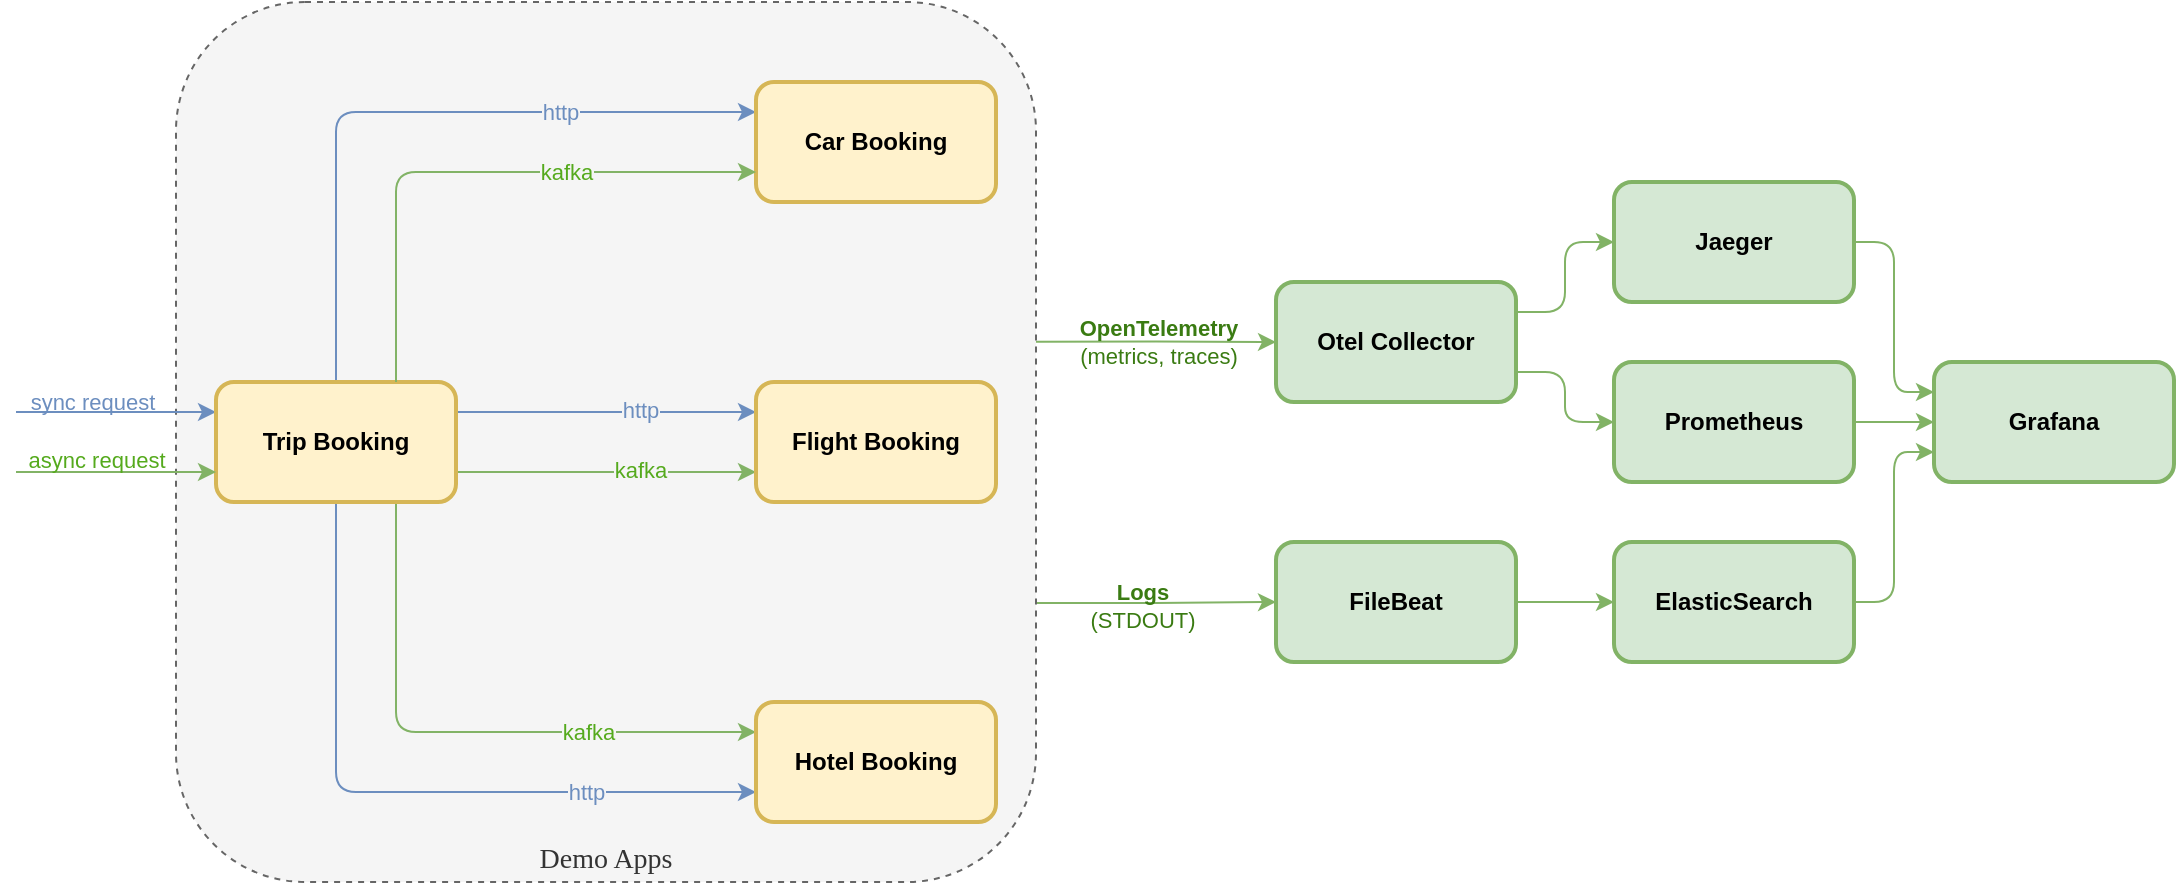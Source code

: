 <mxfile version="26.0.16" pages="2">
  <diagram name="light" id="LQ9MI25q9X63nikaUWuX">
    <mxGraphModel dx="1201" dy="867" grid="1" gridSize="10" guides="1" tooltips="1" connect="1" arrows="1" fold="1" page="1" pageScale="1" pageWidth="1169" pageHeight="827" background="none" math="0" shadow="0">
      <root>
        <mxCell id="0" />
        <mxCell id="1" parent="0" />
        <mxCell id="iZCHKtv3HtPBVuqG4Dow-41" style="edgeStyle=orthogonalEdgeStyle;rounded=0;orthogonalLoop=1;jettySize=auto;html=1;entryX=0;entryY=0.5;entryDx=0;entryDy=0;exitX=1;exitY=0.386;exitDx=0;exitDy=0;exitPerimeter=0;fillColor=#d5e8d4;strokeColor=#82b366;" parent="1" source="iZCHKtv3HtPBVuqG4Dow-5" target="iZCHKtv3HtPBVuqG4Dow-26" edge="1">
          <mxGeometry relative="1" as="geometry" />
        </mxCell>
        <mxCell id="iZCHKtv3HtPBVuqG4Dow-43" value="&lt;b&gt;OpenTelemetry&lt;/b&gt;&lt;br&gt;(metrics, traces)" style="edgeLabel;html=1;align=center;verticalAlign=middle;resizable=0;points=[];fontColor=#3A7B12;labelBackgroundColor=none;" parent="iZCHKtv3HtPBVuqG4Dow-41" vertex="1" connectable="0">
          <mxGeometry x="-0.259" relative="1" as="geometry">
            <mxPoint x="16" as="offset" />
          </mxGeometry>
        </mxCell>
        <mxCell id="iZCHKtv3HtPBVuqG4Dow-42" style="edgeStyle=orthogonalEdgeStyle;rounded=0;orthogonalLoop=1;jettySize=auto;html=1;entryX=0;entryY=0.5;entryDx=0;entryDy=0;exitX=1;exitY=0.683;exitDx=0;exitDy=0;exitPerimeter=0;fillColor=#d5e8d4;strokeColor=#82b366;" parent="1" source="iZCHKtv3HtPBVuqG4Dow-5" target="iZCHKtv3HtPBVuqG4Dow-27" edge="1">
          <mxGeometry relative="1" as="geometry" />
        </mxCell>
        <mxCell id="iZCHKtv3HtPBVuqG4Dow-44" value="&lt;b&gt;Logs&lt;br&gt;&lt;/b&gt;(STDOUT)" style="edgeLabel;html=1;align=center;verticalAlign=middle;resizable=0;points=[];fontColor=#3A7B12;labelBackgroundColor=none;" parent="iZCHKtv3HtPBVuqG4Dow-42" vertex="1" connectable="0">
          <mxGeometry x="-0.131" y="-1" relative="1" as="geometry">
            <mxPoint as="offset" />
          </mxGeometry>
        </mxCell>
        <mxCell id="iZCHKtv3HtPBVuqG4Dow-5" value="Demo Apps" style="rounded=1;whiteSpace=wrap;html=1;glass=0;verticalAlign=bottom;fontFamily=Comic Sans MS;fillColor=#f5f5f5;fontColor=#333333;strokeColor=#666666;dashed=1;fontSize=14;" parent="1" vertex="1">
          <mxGeometry x="170" y="150" width="430" height="440" as="geometry" />
        </mxCell>
        <mxCell id="iZCHKtv3HtPBVuqG4Dow-10" style="edgeStyle=orthogonalEdgeStyle;rounded=1;orthogonalLoop=1;jettySize=auto;html=1;entryX=0;entryY=0.25;entryDx=0;entryDy=0;curved=0;exitX=0.5;exitY=0;exitDx=0;exitDy=0;fillColor=#dae8fc;strokeColor=#6c8ebf;" parent="1" source="iZCHKtv3HtPBVuqG4Dow-6" target="iZCHKtv3HtPBVuqG4Dow-7" edge="1">
          <mxGeometry relative="1" as="geometry" />
        </mxCell>
        <mxCell id="iZCHKtv3HtPBVuqG4Dow-14" value="http" style="edgeLabel;html=1;align=center;verticalAlign=middle;resizable=0;points=[];fontColor=#6C8EBF;labelBackgroundColor=light-dark(#f5f5f5, #ededed);" parent="iZCHKtv3HtPBVuqG4Dow-10" vertex="1" connectable="0">
          <mxGeometry x="0.428" relative="1" as="geometry">
            <mxPoint as="offset" />
          </mxGeometry>
        </mxCell>
        <mxCell id="iZCHKtv3HtPBVuqG4Dow-11" style="edgeStyle=orthogonalEdgeStyle;rounded=1;orthogonalLoop=1;jettySize=auto;html=1;entryX=0;entryY=0.75;entryDx=0;entryDy=0;curved=0;exitX=0.5;exitY=1;exitDx=0;exitDy=0;fillColor=#dae8fc;strokeColor=#6c8ebf;" parent="1" source="iZCHKtv3HtPBVuqG4Dow-6" target="iZCHKtv3HtPBVuqG4Dow-9" edge="1">
          <mxGeometry relative="1" as="geometry" />
        </mxCell>
        <mxCell id="iZCHKtv3HtPBVuqG4Dow-17" value="http" style="edgeLabel;html=1;align=center;verticalAlign=middle;resizable=0;points=[];fontColor=#6C8EBF;labelBackgroundColor=light-dark(#f5f5f5, #ededed);" parent="iZCHKtv3HtPBVuqG4Dow-11" vertex="1" connectable="0">
          <mxGeometry x="0.52" relative="1" as="geometry">
            <mxPoint as="offset" />
          </mxGeometry>
        </mxCell>
        <mxCell id="iZCHKtv3HtPBVuqG4Dow-15" style="edgeStyle=orthogonalEdgeStyle;rounded=1;orthogonalLoop=1;jettySize=auto;html=1;entryX=0;entryY=0.25;entryDx=0;entryDy=0;exitX=0.75;exitY=1;exitDx=0;exitDy=0;curved=0;fillColor=#d5e8d4;strokeColor=#82b366;" parent="1" source="iZCHKtv3HtPBVuqG4Dow-6" target="iZCHKtv3HtPBVuqG4Dow-9" edge="1">
          <mxGeometry relative="1" as="geometry" />
        </mxCell>
        <mxCell id="iZCHKtv3HtPBVuqG4Dow-16" value="kafka" style="edgeLabel;html=1;align=center;verticalAlign=middle;resizable=0;points=[];fontColor=#55AA1D;labelBackgroundColor=light-dark(#f5f5f5, #ededed);" parent="iZCHKtv3HtPBVuqG4Dow-15" vertex="1" connectable="0">
          <mxGeometry x="0.429" relative="1" as="geometry">
            <mxPoint as="offset" />
          </mxGeometry>
        </mxCell>
        <mxCell id="iZCHKtv3HtPBVuqG4Dow-18" style="edgeStyle=orthogonalEdgeStyle;rounded=0;orthogonalLoop=1;jettySize=auto;html=1;entryX=0;entryY=0.25;entryDx=0;entryDy=0;exitX=1;exitY=0.25;exitDx=0;exitDy=0;fillColor=#dae8fc;strokeColor=#6c8ebf;" parent="1" source="iZCHKtv3HtPBVuqG4Dow-6" target="iZCHKtv3HtPBVuqG4Dow-8" edge="1">
          <mxGeometry relative="1" as="geometry" />
        </mxCell>
        <mxCell id="iZCHKtv3HtPBVuqG4Dow-20" value="http" style="edgeLabel;html=1;align=center;verticalAlign=middle;resizable=0;points=[];fontColor=#6C8EBF;labelBackgroundColor=light-dark(#f5f5f5, #ededed);" parent="iZCHKtv3HtPBVuqG4Dow-18" vertex="1" connectable="0">
          <mxGeometry x="0.221" y="1" relative="1" as="geometry">
            <mxPoint as="offset" />
          </mxGeometry>
        </mxCell>
        <mxCell id="iZCHKtv3HtPBVuqG4Dow-19" style="edgeStyle=orthogonalEdgeStyle;rounded=0;orthogonalLoop=1;jettySize=auto;html=1;entryX=0;entryY=0.75;entryDx=0;entryDy=0;exitX=1;exitY=0.75;exitDx=0;exitDy=0;fillColor=#d5e8d4;strokeColor=#82b366;" parent="1" source="iZCHKtv3HtPBVuqG4Dow-6" target="iZCHKtv3HtPBVuqG4Dow-8" edge="1">
          <mxGeometry relative="1" as="geometry" />
        </mxCell>
        <mxCell id="iZCHKtv3HtPBVuqG4Dow-21" value="kafka" style="edgeLabel;html=1;align=center;verticalAlign=middle;resizable=0;points=[];fontColor=#55AA1D;labelBackgroundColor=light-dark(#f5f5f5, #ededed);" parent="iZCHKtv3HtPBVuqG4Dow-19" vertex="1" connectable="0">
          <mxGeometry x="0.221" y="1" relative="1" as="geometry">
            <mxPoint as="offset" />
          </mxGeometry>
        </mxCell>
        <mxCell id="iZCHKtv3HtPBVuqG4Dow-22" style="edgeStyle=orthogonalEdgeStyle;rounded=0;orthogonalLoop=1;jettySize=auto;html=1;exitX=0;exitY=0.25;exitDx=0;exitDy=0;endArrow=none;startFill=1;startArrow=classic;fillColor=#dae8fc;strokeColor=#6c8ebf;" parent="1" source="iZCHKtv3HtPBVuqG4Dow-6" edge="1">
          <mxGeometry relative="1" as="geometry">
            <mxPoint x="90" y="355" as="targetPoint" />
          </mxGeometry>
        </mxCell>
        <mxCell id="iZCHKtv3HtPBVuqG4Dow-24" value="&lt;font style=&quot;color: rgb(108, 142, 191);&quot;&gt;sync request&lt;/font&gt;" style="edgeLabel;html=1;align=center;verticalAlign=middle;resizable=0;points=[];labelBackgroundColor=none;" parent="iZCHKtv3HtPBVuqG4Dow-22" vertex="1" connectable="0">
          <mxGeometry x="0.446" y="-1" relative="1" as="geometry">
            <mxPoint x="10" y="-5" as="offset" />
          </mxGeometry>
        </mxCell>
        <mxCell id="iZCHKtv3HtPBVuqG4Dow-6" value="Trip Booking" style="rounded=1;whiteSpace=wrap;html=1;fillColor=#fff2cc;strokeColor=#d6b656;strokeWidth=2;fontStyle=1" parent="1" vertex="1">
          <mxGeometry x="190" y="340" width="120" height="60" as="geometry" />
        </mxCell>
        <mxCell id="iZCHKtv3HtPBVuqG4Dow-7" value="Car Booking" style="rounded=1;whiteSpace=wrap;html=1;fillColor=#fff2cc;strokeColor=#d6b656;strokeWidth=2;fontStyle=1" parent="1" vertex="1">
          <mxGeometry x="460" y="190" width="120" height="60" as="geometry" />
        </mxCell>
        <mxCell id="iZCHKtv3HtPBVuqG4Dow-8" value="Flight Booking" style="rounded=1;whiteSpace=wrap;html=1;fillColor=#fff2cc;strokeColor=#d6b656;strokeWidth=2;fontColor=default;fontStyle=1" parent="1" vertex="1">
          <mxGeometry x="460" y="340" width="120" height="60" as="geometry" />
        </mxCell>
        <mxCell id="iZCHKtv3HtPBVuqG4Dow-9" value="Hotel Booking" style="rounded=1;whiteSpace=wrap;html=1;fillColor=#fff2cc;strokeColor=#d6b656;strokeWidth=2;fontStyle=1" parent="1" vertex="1">
          <mxGeometry x="460" y="500" width="120" height="60" as="geometry" />
        </mxCell>
        <mxCell id="iZCHKtv3HtPBVuqG4Dow-12" style="edgeStyle=orthogonalEdgeStyle;rounded=1;orthogonalLoop=1;jettySize=auto;html=1;entryX=0;entryY=0.75;entryDx=0;entryDy=0;curved=0;exitX=0.75;exitY=0;exitDx=0;exitDy=0;fillColor=#d5e8d4;strokeColor=#82b366;" parent="1" source="iZCHKtv3HtPBVuqG4Dow-6" target="iZCHKtv3HtPBVuqG4Dow-7" edge="1">
          <mxGeometry relative="1" as="geometry">
            <mxPoint x="260" y="350" as="sourcePoint" />
            <mxPoint x="470" y="215" as="targetPoint" />
          </mxGeometry>
        </mxCell>
        <mxCell id="iZCHKtv3HtPBVuqG4Dow-13" value="kafka" style="edgeLabel;html=1;align=center;verticalAlign=middle;resizable=0;points=[];fontColor=#55AA1D;labelBackgroundColor=light-dark(#f5f5f5, #ededed);" parent="iZCHKtv3HtPBVuqG4Dow-12" vertex="1" connectable="0">
          <mxGeometry x="0.331" relative="1" as="geometry">
            <mxPoint as="offset" />
          </mxGeometry>
        </mxCell>
        <mxCell id="iZCHKtv3HtPBVuqG4Dow-23" style="rounded=0;orthogonalLoop=1;jettySize=auto;html=1;exitX=0;exitY=0.75;exitDx=0;exitDy=0;endArrow=none;startFill=1;startArrow=classic;fillColor=#d5e8d4;strokeColor=#82b366;fontColor=#55AA1D;" parent="1" source="iZCHKtv3HtPBVuqG4Dow-6" edge="1">
          <mxGeometry relative="1" as="geometry">
            <mxPoint x="90" y="385" as="targetPoint" />
            <mxPoint x="200" y="365" as="sourcePoint" />
          </mxGeometry>
        </mxCell>
        <mxCell id="iZCHKtv3HtPBVuqG4Dow-25" value="&lt;font style=&quot;color: rgb(85, 170, 29);&quot;&gt;async request&lt;/font&gt;" style="edgeLabel;html=1;align=center;verticalAlign=middle;resizable=0;points=[];labelBackgroundColor=none;" parent="iZCHKtv3HtPBVuqG4Dow-23" vertex="1" connectable="0">
          <mxGeometry x="0.131" y="-1" relative="1" as="geometry">
            <mxPoint x="-4" y="-5" as="offset" />
          </mxGeometry>
        </mxCell>
        <mxCell id="iZCHKtv3HtPBVuqG4Dow-35" style="edgeStyle=orthogonalEdgeStyle;rounded=1;orthogonalLoop=1;jettySize=auto;html=1;entryX=0;entryY=0.5;entryDx=0;entryDy=0;curved=0;exitX=1;exitY=0.25;exitDx=0;exitDy=0;fillColor=#d5e8d4;strokeColor=#82b366;" parent="1" source="iZCHKtv3HtPBVuqG4Dow-26" target="iZCHKtv3HtPBVuqG4Dow-28" edge="1">
          <mxGeometry relative="1" as="geometry" />
        </mxCell>
        <mxCell id="iZCHKtv3HtPBVuqG4Dow-36" style="edgeStyle=orthogonalEdgeStyle;rounded=1;orthogonalLoop=1;jettySize=auto;html=1;entryX=0;entryY=0.5;entryDx=0;entryDy=0;curved=0;exitX=1;exitY=0.75;exitDx=0;exitDy=0;fillColor=#d5e8d4;strokeColor=#82b366;" parent="1" source="iZCHKtv3HtPBVuqG4Dow-26" target="iZCHKtv3HtPBVuqG4Dow-29" edge="1">
          <mxGeometry relative="1" as="geometry" />
        </mxCell>
        <mxCell id="iZCHKtv3HtPBVuqG4Dow-26" value="Otel Collector" style="rounded=1;whiteSpace=wrap;html=1;fillColor=#d5e8d4;strokeColor=#82b366;strokeWidth=2;fontStyle=1" parent="1" vertex="1">
          <mxGeometry x="720" y="290" width="120" height="60" as="geometry" />
        </mxCell>
        <mxCell id="iZCHKtv3HtPBVuqG4Dow-37" style="edgeStyle=orthogonalEdgeStyle;rounded=0;orthogonalLoop=1;jettySize=auto;html=1;entryX=0;entryY=0.5;entryDx=0;entryDy=0;fillColor=#d5e8d4;strokeColor=#82b366;" parent="1" source="iZCHKtv3HtPBVuqG4Dow-27" target="iZCHKtv3HtPBVuqG4Dow-30" edge="1">
          <mxGeometry relative="1" as="geometry" />
        </mxCell>
        <mxCell id="iZCHKtv3HtPBVuqG4Dow-27" value="FileBeat" style="rounded=1;whiteSpace=wrap;html=1;fillColor=#d5e8d4;strokeColor=#82b366;strokeWidth=2;fontStyle=1" parent="1" vertex="1">
          <mxGeometry x="720" y="420" width="120" height="60" as="geometry" />
        </mxCell>
        <mxCell id="iZCHKtv3HtPBVuqG4Dow-38" style="edgeStyle=orthogonalEdgeStyle;rounded=1;orthogonalLoop=1;jettySize=auto;html=1;entryX=0;entryY=0.25;entryDx=0;entryDy=0;curved=0;fillColor=#d5e8d4;strokeColor=#82b366;" parent="1" source="iZCHKtv3HtPBVuqG4Dow-28" target="iZCHKtv3HtPBVuqG4Dow-31" edge="1">
          <mxGeometry relative="1" as="geometry" />
        </mxCell>
        <mxCell id="iZCHKtv3HtPBVuqG4Dow-28" value="Jaeger" style="rounded=1;whiteSpace=wrap;html=1;fillColor=#d5e8d4;strokeColor=#82b366;strokeWidth=2;fontStyle=1" parent="1" vertex="1">
          <mxGeometry x="889" y="240" width="120" height="60" as="geometry" />
        </mxCell>
        <mxCell id="iZCHKtv3HtPBVuqG4Dow-39" style="edgeStyle=orthogonalEdgeStyle;rounded=0;orthogonalLoop=1;jettySize=auto;html=1;entryX=0;entryY=0.5;entryDx=0;entryDy=0;fillColor=#d5e8d4;strokeColor=#82b366;" parent="1" source="iZCHKtv3HtPBVuqG4Dow-29" target="iZCHKtv3HtPBVuqG4Dow-31" edge="1">
          <mxGeometry relative="1" as="geometry" />
        </mxCell>
        <mxCell id="iZCHKtv3HtPBVuqG4Dow-29" value="Prometheus" style="rounded=1;whiteSpace=wrap;html=1;fillColor=#d5e8d4;strokeColor=#82b366;strokeWidth=2;fontStyle=1" parent="1" vertex="1">
          <mxGeometry x="889" y="330" width="120" height="60" as="geometry" />
        </mxCell>
        <mxCell id="iZCHKtv3HtPBVuqG4Dow-40" style="edgeStyle=orthogonalEdgeStyle;rounded=1;orthogonalLoop=1;jettySize=auto;html=1;entryX=0;entryY=0.75;entryDx=0;entryDy=0;curved=0;fillColor=#d5e8d4;strokeColor=#82b366;" parent="1" source="iZCHKtv3HtPBVuqG4Dow-30" target="iZCHKtv3HtPBVuqG4Dow-31" edge="1">
          <mxGeometry relative="1" as="geometry" />
        </mxCell>
        <mxCell id="iZCHKtv3HtPBVuqG4Dow-30" value="ElasticSearch" style="rounded=1;whiteSpace=wrap;html=1;fillColor=#d5e8d4;strokeColor=#82b366;strokeWidth=2;fontStyle=1" parent="1" vertex="1">
          <mxGeometry x="889" y="420" width="120" height="60" as="geometry" />
        </mxCell>
        <mxCell id="iZCHKtv3HtPBVuqG4Dow-31" value="Grafana" style="rounded=1;whiteSpace=wrap;html=1;fillColor=#d5e8d4;strokeColor=#82b366;strokeWidth=2;fontStyle=1" parent="1" vertex="1">
          <mxGeometry x="1049" y="330" width="120" height="60" as="geometry" />
        </mxCell>
      </root>
    </mxGraphModel>
  </diagram>
  <diagram name="dark" id="S8w8S7DUu0dYrCHYJywv">
    <mxGraphModel dx="1268" dy="916" grid="1" gridSize="10" guides="1" tooltips="1" connect="1" arrows="1" fold="1" page="1" pageScale="1" pageWidth="1169" pageHeight="827" background="none" math="0" shadow="0">
      <root>
        <mxCell id="12xlyDszhKsHknCrQ6EU-0" />
        <mxCell id="12xlyDszhKsHknCrQ6EU-1" parent="12xlyDszhKsHknCrQ6EU-0" />
        <mxCell id="12xlyDszhKsHknCrQ6EU-2" style="edgeStyle=orthogonalEdgeStyle;rounded=0;orthogonalLoop=1;jettySize=auto;html=1;entryX=0;entryY=0.5;entryDx=0;entryDy=0;exitX=1;exitY=0.386;exitDx=0;exitDy=0;exitPerimeter=0;fillColor=#d5e8d4;strokeColor=#82b366;" edge="1" parent="12xlyDszhKsHknCrQ6EU-1" source="12xlyDszhKsHknCrQ6EU-6" target="12xlyDszhKsHknCrQ6EU-29">
          <mxGeometry relative="1" as="geometry" />
        </mxCell>
        <mxCell id="12xlyDszhKsHknCrQ6EU-3" value="&lt;b&gt;OpenTelemetry&lt;/b&gt;&lt;br&gt;(metrics, traces)" style="edgeLabel;html=1;align=center;verticalAlign=middle;resizable=0;points=[];fontColor=#3A7B12;labelBackgroundColor=none;" vertex="1" connectable="0" parent="12xlyDszhKsHknCrQ6EU-2">
          <mxGeometry x="-0.259" relative="1" as="geometry">
            <mxPoint x="16" as="offset" />
          </mxGeometry>
        </mxCell>
        <mxCell id="12xlyDszhKsHknCrQ6EU-4" style="edgeStyle=orthogonalEdgeStyle;rounded=0;orthogonalLoop=1;jettySize=auto;html=1;entryX=0;entryY=0.5;entryDx=0;entryDy=0;exitX=1;exitY=0.683;exitDx=0;exitDy=0;exitPerimeter=0;fillColor=#d5e8d4;strokeColor=#82b366;" edge="1" parent="12xlyDszhKsHknCrQ6EU-1" source="12xlyDszhKsHknCrQ6EU-6" target="12xlyDszhKsHknCrQ6EU-31">
          <mxGeometry relative="1" as="geometry" />
        </mxCell>
        <mxCell id="12xlyDszhKsHknCrQ6EU-5" value="&lt;b&gt;Logs&lt;br&gt;&lt;/b&gt;(STDOUT)" style="edgeLabel;html=1;align=center;verticalAlign=middle;resizable=0;points=[];fontColor=#3A7B12;labelBackgroundColor=none;" vertex="1" connectable="0" parent="12xlyDszhKsHknCrQ6EU-4">
          <mxGeometry x="-0.131" y="-1" relative="1" as="geometry">
            <mxPoint as="offset" />
          </mxGeometry>
        </mxCell>
        <mxCell id="12xlyDszhKsHknCrQ6EU-6" value="Demo Apps" style="rounded=1;whiteSpace=wrap;html=1;glass=0;verticalAlign=bottom;fontFamily=Comic Sans MS;fillColor=#f5f5f5;fontColor=#2B2F3C;strokeColor=#666666;dashed=1;fontSize=14;labelBackgroundColor=none;fontStyle=1" vertex="1" parent="12xlyDszhKsHknCrQ6EU-1">
          <mxGeometry x="170" y="150" width="430" height="440" as="geometry" />
        </mxCell>
        <mxCell id="12xlyDszhKsHknCrQ6EU-7" style="edgeStyle=orthogonalEdgeStyle;rounded=1;orthogonalLoop=1;jettySize=auto;html=1;entryX=0;entryY=0.25;entryDx=0;entryDy=0;curved=0;exitX=0.5;exitY=0;exitDx=0;exitDy=0;fillColor=#dae8fc;strokeColor=#6c8ebf;" edge="1" parent="12xlyDszhKsHknCrQ6EU-1" source="12xlyDszhKsHknCrQ6EU-19" target="12xlyDszhKsHknCrQ6EU-20">
          <mxGeometry relative="1" as="geometry" />
        </mxCell>
        <mxCell id="12xlyDszhKsHknCrQ6EU-8" value="http" style="edgeLabel;html=1;align=center;verticalAlign=middle;resizable=0;points=[];fontColor=#6C8EBF;labelBackgroundColor=light-dark(#f5f5f5, #ededed);" vertex="1" connectable="0" parent="12xlyDszhKsHknCrQ6EU-7">
          <mxGeometry x="0.428" relative="1" as="geometry">
            <mxPoint as="offset" />
          </mxGeometry>
        </mxCell>
        <mxCell id="12xlyDszhKsHknCrQ6EU-9" style="edgeStyle=orthogonalEdgeStyle;rounded=1;orthogonalLoop=1;jettySize=auto;html=1;entryX=0;entryY=0.75;entryDx=0;entryDy=0;curved=0;exitX=0.5;exitY=1;exitDx=0;exitDy=0;fillColor=#dae8fc;strokeColor=#6c8ebf;" edge="1" parent="12xlyDszhKsHknCrQ6EU-1" source="12xlyDszhKsHknCrQ6EU-19" target="12xlyDszhKsHknCrQ6EU-22">
          <mxGeometry relative="1" as="geometry" />
        </mxCell>
        <mxCell id="12xlyDszhKsHknCrQ6EU-10" value="http" style="edgeLabel;html=1;align=center;verticalAlign=middle;resizable=0;points=[];fontColor=#6C8EBF;labelBackgroundColor=light-dark(#f5f5f5, #ededed);" vertex="1" connectable="0" parent="12xlyDszhKsHknCrQ6EU-9">
          <mxGeometry x="0.52" relative="1" as="geometry">
            <mxPoint as="offset" />
          </mxGeometry>
        </mxCell>
        <mxCell id="12xlyDszhKsHknCrQ6EU-11" style="edgeStyle=orthogonalEdgeStyle;rounded=1;orthogonalLoop=1;jettySize=auto;html=1;entryX=0;entryY=0.25;entryDx=0;entryDy=0;exitX=0.75;exitY=1;exitDx=0;exitDy=0;curved=0;fillColor=#d5e8d4;strokeColor=#82b366;" edge="1" parent="12xlyDszhKsHknCrQ6EU-1" source="12xlyDszhKsHknCrQ6EU-19" target="12xlyDszhKsHknCrQ6EU-22">
          <mxGeometry relative="1" as="geometry" />
        </mxCell>
        <mxCell id="12xlyDszhKsHknCrQ6EU-12" value="kafka" style="edgeLabel;html=1;align=center;verticalAlign=middle;resizable=0;points=[];fontColor=#55AA1D;labelBackgroundColor=light-dark(#f5f5f5, #ededed);" vertex="1" connectable="0" parent="12xlyDszhKsHknCrQ6EU-11">
          <mxGeometry x="0.429" relative="1" as="geometry">
            <mxPoint as="offset" />
          </mxGeometry>
        </mxCell>
        <mxCell id="12xlyDszhKsHknCrQ6EU-13" style="edgeStyle=orthogonalEdgeStyle;rounded=0;orthogonalLoop=1;jettySize=auto;html=1;entryX=0;entryY=0.25;entryDx=0;entryDy=0;exitX=1;exitY=0.25;exitDx=0;exitDy=0;fillColor=#dae8fc;strokeColor=#6c8ebf;" edge="1" parent="12xlyDszhKsHknCrQ6EU-1" source="12xlyDszhKsHknCrQ6EU-19" target="12xlyDszhKsHknCrQ6EU-21">
          <mxGeometry relative="1" as="geometry" />
        </mxCell>
        <mxCell id="12xlyDszhKsHknCrQ6EU-14" value="http" style="edgeLabel;html=1;align=center;verticalAlign=middle;resizable=0;points=[];fontColor=#6C8EBF;labelBackgroundColor=light-dark(#f5f5f5, #ededed);" vertex="1" connectable="0" parent="12xlyDszhKsHknCrQ6EU-13">
          <mxGeometry x="0.221" y="1" relative="1" as="geometry">
            <mxPoint as="offset" />
          </mxGeometry>
        </mxCell>
        <mxCell id="12xlyDszhKsHknCrQ6EU-15" style="edgeStyle=orthogonalEdgeStyle;rounded=0;orthogonalLoop=1;jettySize=auto;html=1;entryX=0;entryY=0.75;entryDx=0;entryDy=0;exitX=1;exitY=0.75;exitDx=0;exitDy=0;fillColor=#d5e8d4;strokeColor=#82b366;" edge="1" parent="12xlyDszhKsHknCrQ6EU-1" source="12xlyDszhKsHknCrQ6EU-19" target="12xlyDszhKsHknCrQ6EU-21">
          <mxGeometry relative="1" as="geometry" />
        </mxCell>
        <mxCell id="12xlyDszhKsHknCrQ6EU-16" value="kafka" style="edgeLabel;html=1;align=center;verticalAlign=middle;resizable=0;points=[];fontColor=#55AA1D;labelBackgroundColor=light-dark(#f5f5f5, #ededed);" vertex="1" connectable="0" parent="12xlyDszhKsHknCrQ6EU-15">
          <mxGeometry x="0.221" y="1" relative="1" as="geometry">
            <mxPoint as="offset" />
          </mxGeometry>
        </mxCell>
        <mxCell id="12xlyDszhKsHknCrQ6EU-17" style="edgeStyle=orthogonalEdgeStyle;rounded=0;orthogonalLoop=1;jettySize=auto;html=1;exitX=0;exitY=0.25;exitDx=0;exitDy=0;endArrow=none;startFill=1;startArrow=classic;fillColor=#dae8fc;strokeColor=#6c8ebf;" edge="1" parent="12xlyDszhKsHknCrQ6EU-1" source="12xlyDszhKsHknCrQ6EU-19">
          <mxGeometry relative="1" as="geometry">
            <mxPoint x="90" y="355" as="targetPoint" />
          </mxGeometry>
        </mxCell>
        <mxCell id="12xlyDszhKsHknCrQ6EU-18" value="&lt;font style=&quot;color: rgb(108, 142, 191);&quot;&gt;sync request&lt;/font&gt;" style="edgeLabel;html=1;align=center;verticalAlign=middle;resizable=0;points=[];labelBackgroundColor=none;" vertex="1" connectable="0" parent="12xlyDszhKsHknCrQ6EU-17">
          <mxGeometry x="0.446" y="-1" relative="1" as="geometry">
            <mxPoint x="9" y="-5" as="offset" />
          </mxGeometry>
        </mxCell>
        <mxCell id="12xlyDszhKsHknCrQ6EU-19" value="Trip Booking" style="rounded=1;whiteSpace=wrap;html=1;fillColor=#fff2cc;strokeColor=#d6b656;strokeWidth=2;fontColor=#2B2F3C;fontStyle=1" vertex="1" parent="12xlyDszhKsHknCrQ6EU-1">
          <mxGeometry x="190" y="340" width="120" height="60" as="geometry" />
        </mxCell>
        <mxCell id="12xlyDszhKsHknCrQ6EU-20" value="Car Booking" style="rounded=1;whiteSpace=wrap;html=1;fillColor=#fff2cc;strokeColor=#d6b656;strokeWidth=2;fontColor=#2B2F3C;fontStyle=1" vertex="1" parent="12xlyDszhKsHknCrQ6EU-1">
          <mxGeometry x="460" y="190" width="120" height="60" as="geometry" />
        </mxCell>
        <mxCell id="12xlyDszhKsHknCrQ6EU-21" value="Flight Booking" style="rounded=1;whiteSpace=wrap;html=1;fillColor=#fff2cc;strokeColor=#d6b656;strokeWidth=2;fontColor=#2B2F3C;fontStyle=1" vertex="1" parent="12xlyDszhKsHknCrQ6EU-1">
          <mxGeometry x="460" y="340" width="120" height="60" as="geometry" />
        </mxCell>
        <mxCell id="12xlyDszhKsHknCrQ6EU-22" value="Hotel Booking" style="rounded=1;whiteSpace=wrap;html=1;fillColor=#fff2cc;strokeColor=#d6b656;strokeWidth=2;fontColor=#2B2F3C;fontStyle=1" vertex="1" parent="12xlyDszhKsHknCrQ6EU-1">
          <mxGeometry x="460" y="500" width="120" height="60" as="geometry" />
        </mxCell>
        <mxCell id="12xlyDszhKsHknCrQ6EU-23" style="edgeStyle=orthogonalEdgeStyle;rounded=1;orthogonalLoop=1;jettySize=auto;html=1;entryX=0;entryY=0.75;entryDx=0;entryDy=0;curved=0;exitX=0.75;exitY=0;exitDx=0;exitDy=0;fillColor=#d5e8d4;strokeColor=#82b366;" edge="1" parent="12xlyDszhKsHknCrQ6EU-1" source="12xlyDszhKsHknCrQ6EU-19" target="12xlyDszhKsHknCrQ6EU-20">
          <mxGeometry relative="1" as="geometry">
            <mxPoint x="260" y="350" as="sourcePoint" />
            <mxPoint x="470" y="215" as="targetPoint" />
          </mxGeometry>
        </mxCell>
        <mxCell id="12xlyDszhKsHknCrQ6EU-24" value="kafka" style="edgeLabel;html=1;align=center;verticalAlign=middle;resizable=0;points=[];fontColor=#55AA1D;labelBackgroundColor=light-dark(#f5f5f5, #ededed);" vertex="1" connectable="0" parent="12xlyDszhKsHknCrQ6EU-23">
          <mxGeometry x="0.331" relative="1" as="geometry">
            <mxPoint as="offset" />
          </mxGeometry>
        </mxCell>
        <mxCell id="12xlyDszhKsHknCrQ6EU-25" style="rounded=0;orthogonalLoop=1;jettySize=auto;html=1;exitX=0;exitY=0.75;exitDx=0;exitDy=0;endArrow=none;startFill=1;startArrow=classic;fillColor=#d5e8d4;strokeColor=#82b366;fontColor=#55AA1D;" edge="1" parent="12xlyDszhKsHknCrQ6EU-1" source="12xlyDszhKsHknCrQ6EU-19">
          <mxGeometry relative="1" as="geometry">
            <mxPoint x="90" y="385" as="targetPoint" />
            <mxPoint x="200" y="365" as="sourcePoint" />
          </mxGeometry>
        </mxCell>
        <mxCell id="12xlyDszhKsHknCrQ6EU-26" value="&lt;font style=&quot;color: rgb(85, 170, 29);&quot;&gt;async request&lt;/font&gt;" style="edgeLabel;html=1;align=center;verticalAlign=middle;resizable=0;points=[];labelBackgroundColor=none;" vertex="1" connectable="0" parent="12xlyDszhKsHknCrQ6EU-25">
          <mxGeometry x="0.131" y="-1" relative="1" as="geometry">
            <mxPoint x="-3" y="-5" as="offset" />
          </mxGeometry>
        </mxCell>
        <mxCell id="12xlyDszhKsHknCrQ6EU-27" style="edgeStyle=orthogonalEdgeStyle;rounded=1;orthogonalLoop=1;jettySize=auto;html=1;entryX=0;entryY=0.5;entryDx=0;entryDy=0;curved=0;exitX=1;exitY=0.25;exitDx=0;exitDy=0;fillColor=#d5e8d4;strokeColor=#82b366;" edge="1" parent="12xlyDszhKsHknCrQ6EU-1" source="12xlyDszhKsHknCrQ6EU-29" target="12xlyDszhKsHknCrQ6EU-33">
          <mxGeometry relative="1" as="geometry" />
        </mxCell>
        <mxCell id="12xlyDszhKsHknCrQ6EU-28" style="edgeStyle=orthogonalEdgeStyle;rounded=1;orthogonalLoop=1;jettySize=auto;html=1;entryX=0;entryY=0.5;entryDx=0;entryDy=0;curved=0;exitX=1;exitY=0.75;exitDx=0;exitDy=0;fillColor=#d5e8d4;strokeColor=#82b366;" edge="1" parent="12xlyDszhKsHknCrQ6EU-1" source="12xlyDszhKsHknCrQ6EU-29" target="12xlyDszhKsHknCrQ6EU-35">
          <mxGeometry relative="1" as="geometry" />
        </mxCell>
        <mxCell id="12xlyDszhKsHknCrQ6EU-29" value="Otel Collector" style="rounded=1;whiteSpace=wrap;html=1;fillColor=#d5e8d4;strokeColor=#82b366;strokeWidth=2;fontColor=#2B2F3C;fontStyle=1" vertex="1" parent="12xlyDszhKsHknCrQ6EU-1">
          <mxGeometry x="720" y="290" width="120" height="60" as="geometry" />
        </mxCell>
        <mxCell id="12xlyDszhKsHknCrQ6EU-30" style="edgeStyle=orthogonalEdgeStyle;rounded=0;orthogonalLoop=1;jettySize=auto;html=1;entryX=0;entryY=0.5;entryDx=0;entryDy=0;fillColor=#d5e8d4;strokeColor=#82b366;" edge="1" parent="12xlyDszhKsHknCrQ6EU-1" source="12xlyDszhKsHknCrQ6EU-31" target="12xlyDszhKsHknCrQ6EU-37">
          <mxGeometry relative="1" as="geometry" />
        </mxCell>
        <mxCell id="12xlyDszhKsHknCrQ6EU-31" value="FileBeat" style="rounded=1;whiteSpace=wrap;html=1;fillColor=#d5e8d4;strokeColor=#82b366;strokeWidth=2;fontColor=#2B2F3C;fontStyle=1" vertex="1" parent="12xlyDszhKsHknCrQ6EU-1">
          <mxGeometry x="720" y="420" width="120" height="60" as="geometry" />
        </mxCell>
        <mxCell id="12xlyDszhKsHknCrQ6EU-32" style="edgeStyle=orthogonalEdgeStyle;rounded=1;orthogonalLoop=1;jettySize=auto;html=1;entryX=0;entryY=0.25;entryDx=0;entryDy=0;curved=0;fillColor=#d5e8d4;strokeColor=#82b366;" edge="1" parent="12xlyDszhKsHknCrQ6EU-1" source="12xlyDszhKsHknCrQ6EU-33" target="12xlyDszhKsHknCrQ6EU-38">
          <mxGeometry relative="1" as="geometry" />
        </mxCell>
        <mxCell id="12xlyDszhKsHknCrQ6EU-33" value="Jaeger" style="rounded=1;whiteSpace=wrap;html=1;fillColor=#d5e8d4;strokeColor=#82b366;strokeWidth=2;fontColor=#2B2F3C;fontStyle=1" vertex="1" parent="12xlyDszhKsHknCrQ6EU-1">
          <mxGeometry x="889" y="240" width="120" height="60" as="geometry" />
        </mxCell>
        <mxCell id="12xlyDszhKsHknCrQ6EU-34" style="edgeStyle=orthogonalEdgeStyle;rounded=0;orthogonalLoop=1;jettySize=auto;html=1;entryX=0;entryY=0.5;entryDx=0;entryDy=0;fillColor=#d5e8d4;strokeColor=#82b366;" edge="1" parent="12xlyDszhKsHknCrQ6EU-1" source="12xlyDszhKsHknCrQ6EU-35" target="12xlyDszhKsHknCrQ6EU-38">
          <mxGeometry relative="1" as="geometry" />
        </mxCell>
        <mxCell id="12xlyDszhKsHknCrQ6EU-35" value="Prometheus" style="rounded=1;whiteSpace=wrap;html=1;fillColor=#d5e8d4;strokeColor=#82b366;strokeWidth=2;fontColor=#2B2F3C;fontStyle=1" vertex="1" parent="12xlyDszhKsHknCrQ6EU-1">
          <mxGeometry x="889" y="330" width="120" height="60" as="geometry" />
        </mxCell>
        <mxCell id="12xlyDszhKsHknCrQ6EU-36" style="edgeStyle=orthogonalEdgeStyle;rounded=1;orthogonalLoop=1;jettySize=auto;html=1;entryX=0;entryY=0.75;entryDx=0;entryDy=0;curved=0;fillColor=#d5e8d4;strokeColor=#82b366;" edge="1" parent="12xlyDszhKsHknCrQ6EU-1" source="12xlyDszhKsHknCrQ6EU-37" target="12xlyDszhKsHknCrQ6EU-38">
          <mxGeometry relative="1" as="geometry" />
        </mxCell>
        <mxCell id="12xlyDszhKsHknCrQ6EU-37" value="ElasticSearch" style="rounded=1;whiteSpace=wrap;html=1;fillColor=#d5e8d4;strokeColor=#82b366;strokeWidth=2;fontColor=#2B2F3C;fontStyle=1" vertex="1" parent="12xlyDszhKsHknCrQ6EU-1">
          <mxGeometry x="889" y="420" width="120" height="60" as="geometry" />
        </mxCell>
        <mxCell id="12xlyDszhKsHknCrQ6EU-38" value="Grafana" style="rounded=1;whiteSpace=wrap;html=1;fillColor=#d5e8d4;strokeColor=#82b366;strokeWidth=2;fontColor=#2B2F3C;fontStyle=1" vertex="1" parent="12xlyDszhKsHknCrQ6EU-1">
          <mxGeometry x="1049" y="330" width="120" height="60" as="geometry" />
        </mxCell>
      </root>
    </mxGraphModel>
  </diagram>
</mxfile>
